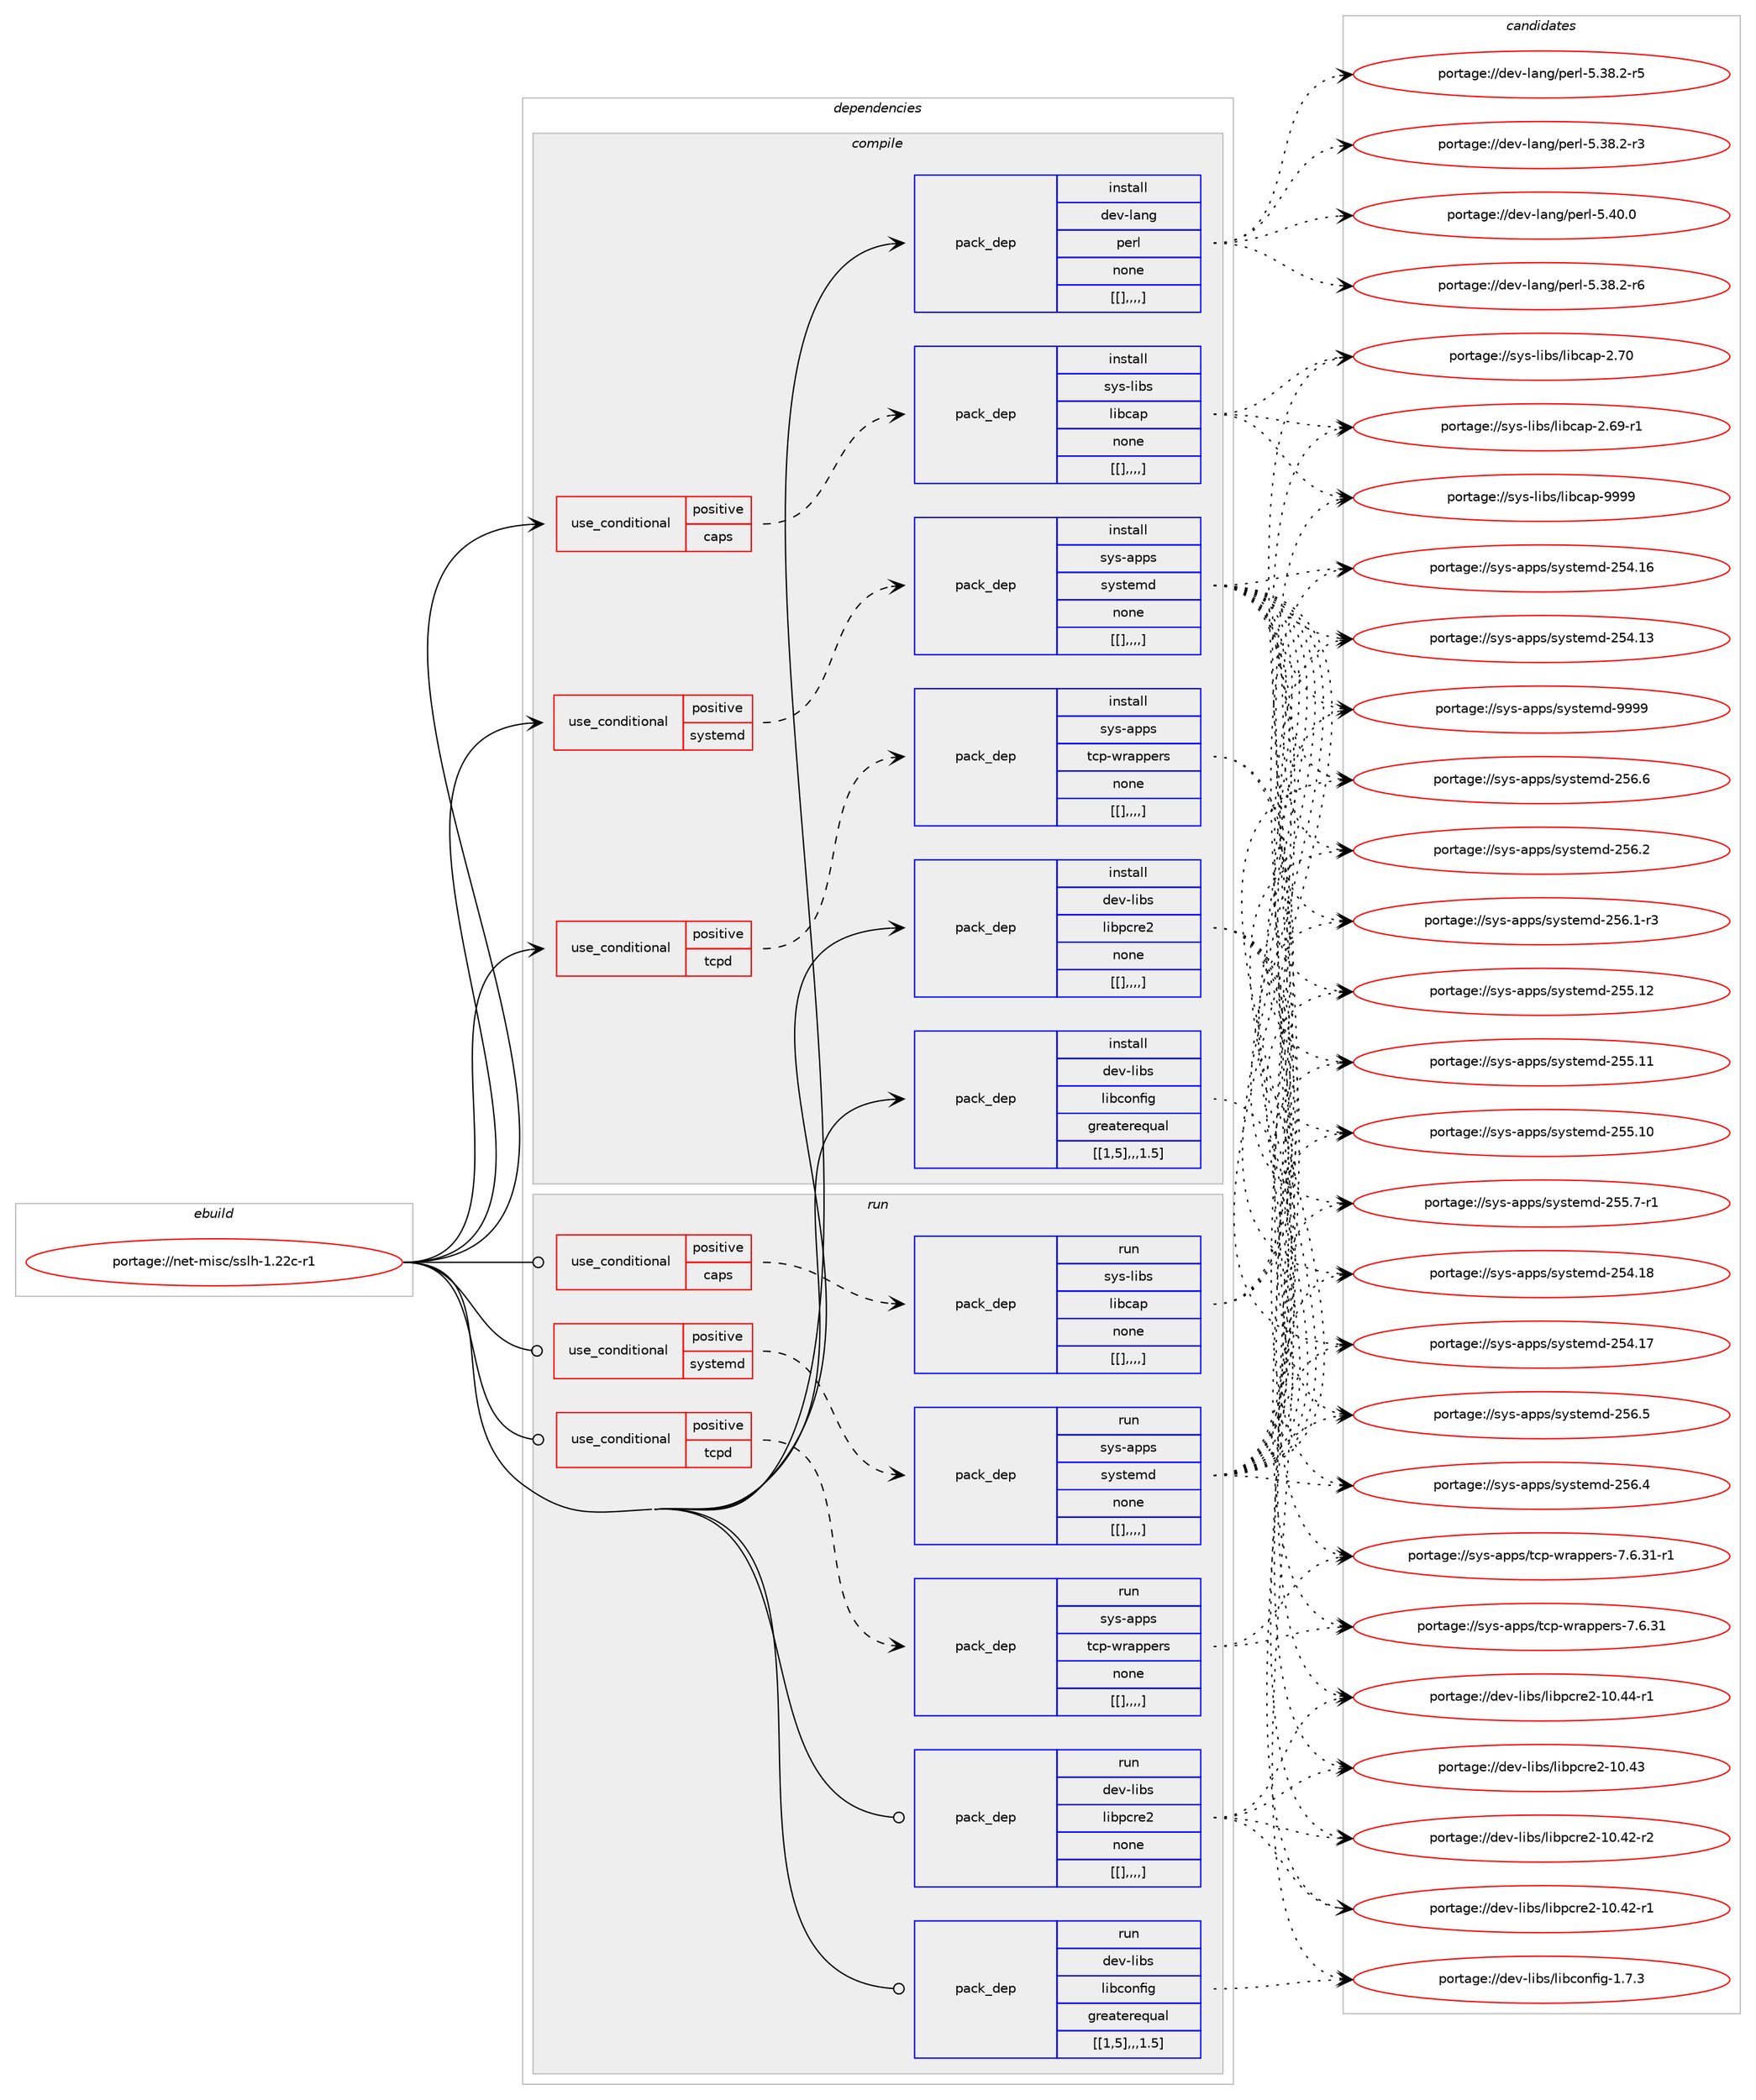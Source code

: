 digraph prolog {

# *************
# Graph options
# *************

newrank=true;
concentrate=true;
compound=true;
graph [rankdir=LR,fontname=Helvetica,fontsize=10,ranksep=1.5];#, ranksep=2.5, nodesep=0.2];
edge  [arrowhead=vee];
node  [fontname=Helvetica,fontsize=10];

# **********
# The ebuild
# **********

subgraph cluster_leftcol {
color=gray;
label=<<i>ebuild</i>>;
id [label="portage://net-misc/sslh-1.22c-r1", color=red, width=4, href="../net-misc/sslh-1.22c-r1.svg"];
}

# ****************
# The dependencies
# ****************

subgraph cluster_midcol {
color=gray;
label=<<i>dependencies</i>>;
subgraph cluster_compile {
fillcolor="#eeeeee";
style=filled;
label=<<i>compile</i>>;
subgraph cond102670 {
dependency385959 [label=<<TABLE BORDER="0" CELLBORDER="1" CELLSPACING="0" CELLPADDING="4"><TR><TD ROWSPAN="3" CELLPADDING="10">use_conditional</TD></TR><TR><TD>positive</TD></TR><TR><TD>caps</TD></TR></TABLE>>, shape=none, color=red];
subgraph pack280548 {
dependency385960 [label=<<TABLE BORDER="0" CELLBORDER="1" CELLSPACING="0" CELLPADDING="4" WIDTH="220"><TR><TD ROWSPAN="6" CELLPADDING="30">pack_dep</TD></TR><TR><TD WIDTH="110">install</TD></TR><TR><TD>sys-libs</TD></TR><TR><TD>libcap</TD></TR><TR><TD>none</TD></TR><TR><TD>[[],,,,]</TD></TR></TABLE>>, shape=none, color=blue];
}
dependency385959:e -> dependency385960:w [weight=20,style="dashed",arrowhead="vee"];
}
id:e -> dependency385959:w [weight=20,style="solid",arrowhead="vee"];
subgraph cond102671 {
dependency385961 [label=<<TABLE BORDER="0" CELLBORDER="1" CELLSPACING="0" CELLPADDING="4"><TR><TD ROWSPAN="3" CELLPADDING="10">use_conditional</TD></TR><TR><TD>positive</TD></TR><TR><TD>systemd</TD></TR></TABLE>>, shape=none, color=red];
subgraph pack280549 {
dependency385962 [label=<<TABLE BORDER="0" CELLBORDER="1" CELLSPACING="0" CELLPADDING="4" WIDTH="220"><TR><TD ROWSPAN="6" CELLPADDING="30">pack_dep</TD></TR><TR><TD WIDTH="110">install</TD></TR><TR><TD>sys-apps</TD></TR><TR><TD>systemd</TD></TR><TR><TD>none</TD></TR><TR><TD>[[],,,,]</TD></TR></TABLE>>, shape=none, color=blue];
}
dependency385961:e -> dependency385962:w [weight=20,style="dashed",arrowhead="vee"];
}
id:e -> dependency385961:w [weight=20,style="solid",arrowhead="vee"];
subgraph cond102672 {
dependency385963 [label=<<TABLE BORDER="0" CELLBORDER="1" CELLSPACING="0" CELLPADDING="4"><TR><TD ROWSPAN="3" CELLPADDING="10">use_conditional</TD></TR><TR><TD>positive</TD></TR><TR><TD>tcpd</TD></TR></TABLE>>, shape=none, color=red];
subgraph pack280550 {
dependency385964 [label=<<TABLE BORDER="0" CELLBORDER="1" CELLSPACING="0" CELLPADDING="4" WIDTH="220"><TR><TD ROWSPAN="6" CELLPADDING="30">pack_dep</TD></TR><TR><TD WIDTH="110">install</TD></TR><TR><TD>sys-apps</TD></TR><TR><TD>tcp-wrappers</TD></TR><TR><TD>none</TD></TR><TR><TD>[[],,,,]</TD></TR></TABLE>>, shape=none, color=blue];
}
dependency385963:e -> dependency385964:w [weight=20,style="dashed",arrowhead="vee"];
}
id:e -> dependency385963:w [weight=20,style="solid",arrowhead="vee"];
subgraph pack280551 {
dependency385965 [label=<<TABLE BORDER="0" CELLBORDER="1" CELLSPACING="0" CELLPADDING="4" WIDTH="220"><TR><TD ROWSPAN="6" CELLPADDING="30">pack_dep</TD></TR><TR><TD WIDTH="110">install</TD></TR><TR><TD>dev-lang</TD></TR><TR><TD>perl</TD></TR><TR><TD>none</TD></TR><TR><TD>[[],,,,]</TD></TR></TABLE>>, shape=none, color=blue];
}
id:e -> dependency385965:w [weight=20,style="solid",arrowhead="vee"];
subgraph pack280552 {
dependency385966 [label=<<TABLE BORDER="0" CELLBORDER="1" CELLSPACING="0" CELLPADDING="4" WIDTH="220"><TR><TD ROWSPAN="6" CELLPADDING="30">pack_dep</TD></TR><TR><TD WIDTH="110">install</TD></TR><TR><TD>dev-libs</TD></TR><TR><TD>libconfig</TD></TR><TR><TD>greaterequal</TD></TR><TR><TD>[[1,5],,,1.5]</TD></TR></TABLE>>, shape=none, color=blue];
}
id:e -> dependency385966:w [weight=20,style="solid",arrowhead="vee"];
subgraph pack280553 {
dependency385967 [label=<<TABLE BORDER="0" CELLBORDER="1" CELLSPACING="0" CELLPADDING="4" WIDTH="220"><TR><TD ROWSPAN="6" CELLPADDING="30">pack_dep</TD></TR><TR><TD WIDTH="110">install</TD></TR><TR><TD>dev-libs</TD></TR><TR><TD>libpcre2</TD></TR><TR><TD>none</TD></TR><TR><TD>[[],,,,]</TD></TR></TABLE>>, shape=none, color=blue];
}
id:e -> dependency385967:w [weight=20,style="solid",arrowhead="vee"];
}
subgraph cluster_compileandrun {
fillcolor="#eeeeee";
style=filled;
label=<<i>compile and run</i>>;
}
subgraph cluster_run {
fillcolor="#eeeeee";
style=filled;
label=<<i>run</i>>;
subgraph cond102673 {
dependency385968 [label=<<TABLE BORDER="0" CELLBORDER="1" CELLSPACING="0" CELLPADDING="4"><TR><TD ROWSPAN="3" CELLPADDING="10">use_conditional</TD></TR><TR><TD>positive</TD></TR><TR><TD>caps</TD></TR></TABLE>>, shape=none, color=red];
subgraph pack280554 {
dependency385969 [label=<<TABLE BORDER="0" CELLBORDER="1" CELLSPACING="0" CELLPADDING="4" WIDTH="220"><TR><TD ROWSPAN="6" CELLPADDING="30">pack_dep</TD></TR><TR><TD WIDTH="110">run</TD></TR><TR><TD>sys-libs</TD></TR><TR><TD>libcap</TD></TR><TR><TD>none</TD></TR><TR><TD>[[],,,,]</TD></TR></TABLE>>, shape=none, color=blue];
}
dependency385968:e -> dependency385969:w [weight=20,style="dashed",arrowhead="vee"];
}
id:e -> dependency385968:w [weight=20,style="solid",arrowhead="odot"];
subgraph cond102674 {
dependency385970 [label=<<TABLE BORDER="0" CELLBORDER="1" CELLSPACING="0" CELLPADDING="4"><TR><TD ROWSPAN="3" CELLPADDING="10">use_conditional</TD></TR><TR><TD>positive</TD></TR><TR><TD>systemd</TD></TR></TABLE>>, shape=none, color=red];
subgraph pack280555 {
dependency385971 [label=<<TABLE BORDER="0" CELLBORDER="1" CELLSPACING="0" CELLPADDING="4" WIDTH="220"><TR><TD ROWSPAN="6" CELLPADDING="30">pack_dep</TD></TR><TR><TD WIDTH="110">run</TD></TR><TR><TD>sys-apps</TD></TR><TR><TD>systemd</TD></TR><TR><TD>none</TD></TR><TR><TD>[[],,,,]</TD></TR></TABLE>>, shape=none, color=blue];
}
dependency385970:e -> dependency385971:w [weight=20,style="dashed",arrowhead="vee"];
}
id:e -> dependency385970:w [weight=20,style="solid",arrowhead="odot"];
subgraph cond102675 {
dependency385972 [label=<<TABLE BORDER="0" CELLBORDER="1" CELLSPACING="0" CELLPADDING="4"><TR><TD ROWSPAN="3" CELLPADDING="10">use_conditional</TD></TR><TR><TD>positive</TD></TR><TR><TD>tcpd</TD></TR></TABLE>>, shape=none, color=red];
subgraph pack280556 {
dependency385973 [label=<<TABLE BORDER="0" CELLBORDER="1" CELLSPACING="0" CELLPADDING="4" WIDTH="220"><TR><TD ROWSPAN="6" CELLPADDING="30">pack_dep</TD></TR><TR><TD WIDTH="110">run</TD></TR><TR><TD>sys-apps</TD></TR><TR><TD>tcp-wrappers</TD></TR><TR><TD>none</TD></TR><TR><TD>[[],,,,]</TD></TR></TABLE>>, shape=none, color=blue];
}
dependency385972:e -> dependency385973:w [weight=20,style="dashed",arrowhead="vee"];
}
id:e -> dependency385972:w [weight=20,style="solid",arrowhead="odot"];
subgraph pack280557 {
dependency385974 [label=<<TABLE BORDER="0" CELLBORDER="1" CELLSPACING="0" CELLPADDING="4" WIDTH="220"><TR><TD ROWSPAN="6" CELLPADDING="30">pack_dep</TD></TR><TR><TD WIDTH="110">run</TD></TR><TR><TD>dev-libs</TD></TR><TR><TD>libconfig</TD></TR><TR><TD>greaterequal</TD></TR><TR><TD>[[1,5],,,1.5]</TD></TR></TABLE>>, shape=none, color=blue];
}
id:e -> dependency385974:w [weight=20,style="solid",arrowhead="odot"];
subgraph pack280558 {
dependency385975 [label=<<TABLE BORDER="0" CELLBORDER="1" CELLSPACING="0" CELLPADDING="4" WIDTH="220"><TR><TD ROWSPAN="6" CELLPADDING="30">pack_dep</TD></TR><TR><TD WIDTH="110">run</TD></TR><TR><TD>dev-libs</TD></TR><TR><TD>libpcre2</TD></TR><TR><TD>none</TD></TR><TR><TD>[[],,,,]</TD></TR></TABLE>>, shape=none, color=blue];
}
id:e -> dependency385975:w [weight=20,style="solid",arrowhead="odot"];
}
}

# **************
# The candidates
# **************

subgraph cluster_choices {
rank=same;
color=gray;
label=<<i>candidates</i>>;

subgraph choice280548 {
color=black;
nodesep=1;
choice1151211154510810598115471081059899971124557575757 [label="portage://sys-libs/libcap-9999", color=red, width=4,href="../sys-libs/libcap-9999.svg"];
choice1151211154510810598115471081059899971124550465548 [label="portage://sys-libs/libcap-2.70", color=red, width=4,href="../sys-libs/libcap-2.70.svg"];
choice11512111545108105981154710810598999711245504654574511449 [label="portage://sys-libs/libcap-2.69-r1", color=red, width=4,href="../sys-libs/libcap-2.69-r1.svg"];
dependency385960:e -> choice1151211154510810598115471081059899971124557575757:w [style=dotted,weight="100"];
dependency385960:e -> choice1151211154510810598115471081059899971124550465548:w [style=dotted,weight="100"];
dependency385960:e -> choice11512111545108105981154710810598999711245504654574511449:w [style=dotted,weight="100"];
}
subgraph choice280549 {
color=black;
nodesep=1;
choice1151211154597112112115471151211151161011091004557575757 [label="portage://sys-apps/systemd-9999", color=red, width=4,href="../sys-apps/systemd-9999.svg"];
choice115121115459711211211547115121115116101109100455053544654 [label="portage://sys-apps/systemd-256.6", color=red, width=4,href="../sys-apps/systemd-256.6.svg"];
choice115121115459711211211547115121115116101109100455053544653 [label="portage://sys-apps/systemd-256.5", color=red, width=4,href="../sys-apps/systemd-256.5.svg"];
choice115121115459711211211547115121115116101109100455053544652 [label="portage://sys-apps/systemd-256.4", color=red, width=4,href="../sys-apps/systemd-256.4.svg"];
choice115121115459711211211547115121115116101109100455053544650 [label="portage://sys-apps/systemd-256.2", color=red, width=4,href="../sys-apps/systemd-256.2.svg"];
choice1151211154597112112115471151211151161011091004550535446494511451 [label="portage://sys-apps/systemd-256.1-r3", color=red, width=4,href="../sys-apps/systemd-256.1-r3.svg"];
choice11512111545971121121154711512111511610110910045505353464950 [label="portage://sys-apps/systemd-255.12", color=red, width=4,href="../sys-apps/systemd-255.12.svg"];
choice11512111545971121121154711512111511610110910045505353464949 [label="portage://sys-apps/systemd-255.11", color=red, width=4,href="../sys-apps/systemd-255.11.svg"];
choice11512111545971121121154711512111511610110910045505353464948 [label="portage://sys-apps/systemd-255.10", color=red, width=4,href="../sys-apps/systemd-255.10.svg"];
choice1151211154597112112115471151211151161011091004550535346554511449 [label="portage://sys-apps/systemd-255.7-r1", color=red, width=4,href="../sys-apps/systemd-255.7-r1.svg"];
choice11512111545971121121154711512111511610110910045505352464956 [label="portage://sys-apps/systemd-254.18", color=red, width=4,href="../sys-apps/systemd-254.18.svg"];
choice11512111545971121121154711512111511610110910045505352464955 [label="portage://sys-apps/systemd-254.17", color=red, width=4,href="../sys-apps/systemd-254.17.svg"];
choice11512111545971121121154711512111511610110910045505352464954 [label="portage://sys-apps/systemd-254.16", color=red, width=4,href="../sys-apps/systemd-254.16.svg"];
choice11512111545971121121154711512111511610110910045505352464951 [label="portage://sys-apps/systemd-254.13", color=red, width=4,href="../sys-apps/systemd-254.13.svg"];
dependency385962:e -> choice1151211154597112112115471151211151161011091004557575757:w [style=dotted,weight="100"];
dependency385962:e -> choice115121115459711211211547115121115116101109100455053544654:w [style=dotted,weight="100"];
dependency385962:e -> choice115121115459711211211547115121115116101109100455053544653:w [style=dotted,weight="100"];
dependency385962:e -> choice115121115459711211211547115121115116101109100455053544652:w [style=dotted,weight="100"];
dependency385962:e -> choice115121115459711211211547115121115116101109100455053544650:w [style=dotted,weight="100"];
dependency385962:e -> choice1151211154597112112115471151211151161011091004550535446494511451:w [style=dotted,weight="100"];
dependency385962:e -> choice11512111545971121121154711512111511610110910045505353464950:w [style=dotted,weight="100"];
dependency385962:e -> choice11512111545971121121154711512111511610110910045505353464949:w [style=dotted,weight="100"];
dependency385962:e -> choice11512111545971121121154711512111511610110910045505353464948:w [style=dotted,weight="100"];
dependency385962:e -> choice1151211154597112112115471151211151161011091004550535346554511449:w [style=dotted,weight="100"];
dependency385962:e -> choice11512111545971121121154711512111511610110910045505352464956:w [style=dotted,weight="100"];
dependency385962:e -> choice11512111545971121121154711512111511610110910045505352464955:w [style=dotted,weight="100"];
dependency385962:e -> choice11512111545971121121154711512111511610110910045505352464954:w [style=dotted,weight="100"];
dependency385962:e -> choice11512111545971121121154711512111511610110910045505352464951:w [style=dotted,weight="100"];
}
subgraph choice280550 {
color=black;
nodesep=1;
choice115121115459711211211547116991124511911497112112101114115455546544651494511449 [label="portage://sys-apps/tcp-wrappers-7.6.31-r1", color=red, width=4,href="../sys-apps/tcp-wrappers-7.6.31-r1.svg"];
choice11512111545971121121154711699112451191149711211210111411545554654465149 [label="portage://sys-apps/tcp-wrappers-7.6.31", color=red, width=4,href="../sys-apps/tcp-wrappers-7.6.31.svg"];
dependency385964:e -> choice115121115459711211211547116991124511911497112112101114115455546544651494511449:w [style=dotted,weight="100"];
dependency385964:e -> choice11512111545971121121154711699112451191149711211210111411545554654465149:w [style=dotted,weight="100"];
}
subgraph choice280551 {
color=black;
nodesep=1;
choice10010111845108971101034711210111410845534652484648 [label="portage://dev-lang/perl-5.40.0", color=red, width=4,href="../dev-lang/perl-5.40.0.svg"];
choice100101118451089711010347112101114108455346515646504511454 [label="portage://dev-lang/perl-5.38.2-r6", color=red, width=4,href="../dev-lang/perl-5.38.2-r6.svg"];
choice100101118451089711010347112101114108455346515646504511453 [label="portage://dev-lang/perl-5.38.2-r5", color=red, width=4,href="../dev-lang/perl-5.38.2-r5.svg"];
choice100101118451089711010347112101114108455346515646504511451 [label="portage://dev-lang/perl-5.38.2-r3", color=red, width=4,href="../dev-lang/perl-5.38.2-r3.svg"];
dependency385965:e -> choice10010111845108971101034711210111410845534652484648:w [style=dotted,weight="100"];
dependency385965:e -> choice100101118451089711010347112101114108455346515646504511454:w [style=dotted,weight="100"];
dependency385965:e -> choice100101118451089711010347112101114108455346515646504511453:w [style=dotted,weight="100"];
dependency385965:e -> choice100101118451089711010347112101114108455346515646504511451:w [style=dotted,weight="100"];
}
subgraph choice280552 {
color=black;
nodesep=1;
choice1001011184510810598115471081059899111110102105103454946554651 [label="portage://dev-libs/libconfig-1.7.3", color=red, width=4,href="../dev-libs/libconfig-1.7.3.svg"];
dependency385966:e -> choice1001011184510810598115471081059899111110102105103454946554651:w [style=dotted,weight="100"];
}
subgraph choice280553 {
color=black;
nodesep=1;
choice1001011184510810598115471081059811299114101504549484652524511449 [label="portage://dev-libs/libpcre2-10.44-r1", color=red, width=4,href="../dev-libs/libpcre2-10.44-r1.svg"];
choice100101118451081059811547108105981129911410150454948465251 [label="portage://dev-libs/libpcre2-10.43", color=red, width=4,href="../dev-libs/libpcre2-10.43.svg"];
choice1001011184510810598115471081059811299114101504549484652504511450 [label="portage://dev-libs/libpcre2-10.42-r2", color=red, width=4,href="../dev-libs/libpcre2-10.42-r2.svg"];
choice1001011184510810598115471081059811299114101504549484652504511449 [label="portage://dev-libs/libpcre2-10.42-r1", color=red, width=4,href="../dev-libs/libpcre2-10.42-r1.svg"];
dependency385967:e -> choice1001011184510810598115471081059811299114101504549484652524511449:w [style=dotted,weight="100"];
dependency385967:e -> choice100101118451081059811547108105981129911410150454948465251:w [style=dotted,weight="100"];
dependency385967:e -> choice1001011184510810598115471081059811299114101504549484652504511450:w [style=dotted,weight="100"];
dependency385967:e -> choice1001011184510810598115471081059811299114101504549484652504511449:w [style=dotted,weight="100"];
}
subgraph choice280554 {
color=black;
nodesep=1;
choice1151211154510810598115471081059899971124557575757 [label="portage://sys-libs/libcap-9999", color=red, width=4,href="../sys-libs/libcap-9999.svg"];
choice1151211154510810598115471081059899971124550465548 [label="portage://sys-libs/libcap-2.70", color=red, width=4,href="../sys-libs/libcap-2.70.svg"];
choice11512111545108105981154710810598999711245504654574511449 [label="portage://sys-libs/libcap-2.69-r1", color=red, width=4,href="../sys-libs/libcap-2.69-r1.svg"];
dependency385969:e -> choice1151211154510810598115471081059899971124557575757:w [style=dotted,weight="100"];
dependency385969:e -> choice1151211154510810598115471081059899971124550465548:w [style=dotted,weight="100"];
dependency385969:e -> choice11512111545108105981154710810598999711245504654574511449:w [style=dotted,weight="100"];
}
subgraph choice280555 {
color=black;
nodesep=1;
choice1151211154597112112115471151211151161011091004557575757 [label="portage://sys-apps/systemd-9999", color=red, width=4,href="../sys-apps/systemd-9999.svg"];
choice115121115459711211211547115121115116101109100455053544654 [label="portage://sys-apps/systemd-256.6", color=red, width=4,href="../sys-apps/systemd-256.6.svg"];
choice115121115459711211211547115121115116101109100455053544653 [label="portage://sys-apps/systemd-256.5", color=red, width=4,href="../sys-apps/systemd-256.5.svg"];
choice115121115459711211211547115121115116101109100455053544652 [label="portage://sys-apps/systemd-256.4", color=red, width=4,href="../sys-apps/systemd-256.4.svg"];
choice115121115459711211211547115121115116101109100455053544650 [label="portage://sys-apps/systemd-256.2", color=red, width=4,href="../sys-apps/systemd-256.2.svg"];
choice1151211154597112112115471151211151161011091004550535446494511451 [label="portage://sys-apps/systemd-256.1-r3", color=red, width=4,href="../sys-apps/systemd-256.1-r3.svg"];
choice11512111545971121121154711512111511610110910045505353464950 [label="portage://sys-apps/systemd-255.12", color=red, width=4,href="../sys-apps/systemd-255.12.svg"];
choice11512111545971121121154711512111511610110910045505353464949 [label="portage://sys-apps/systemd-255.11", color=red, width=4,href="../sys-apps/systemd-255.11.svg"];
choice11512111545971121121154711512111511610110910045505353464948 [label="portage://sys-apps/systemd-255.10", color=red, width=4,href="../sys-apps/systemd-255.10.svg"];
choice1151211154597112112115471151211151161011091004550535346554511449 [label="portage://sys-apps/systemd-255.7-r1", color=red, width=4,href="../sys-apps/systemd-255.7-r1.svg"];
choice11512111545971121121154711512111511610110910045505352464956 [label="portage://sys-apps/systemd-254.18", color=red, width=4,href="../sys-apps/systemd-254.18.svg"];
choice11512111545971121121154711512111511610110910045505352464955 [label="portage://sys-apps/systemd-254.17", color=red, width=4,href="../sys-apps/systemd-254.17.svg"];
choice11512111545971121121154711512111511610110910045505352464954 [label="portage://sys-apps/systemd-254.16", color=red, width=4,href="../sys-apps/systemd-254.16.svg"];
choice11512111545971121121154711512111511610110910045505352464951 [label="portage://sys-apps/systemd-254.13", color=red, width=4,href="../sys-apps/systemd-254.13.svg"];
dependency385971:e -> choice1151211154597112112115471151211151161011091004557575757:w [style=dotted,weight="100"];
dependency385971:e -> choice115121115459711211211547115121115116101109100455053544654:w [style=dotted,weight="100"];
dependency385971:e -> choice115121115459711211211547115121115116101109100455053544653:w [style=dotted,weight="100"];
dependency385971:e -> choice115121115459711211211547115121115116101109100455053544652:w [style=dotted,weight="100"];
dependency385971:e -> choice115121115459711211211547115121115116101109100455053544650:w [style=dotted,weight="100"];
dependency385971:e -> choice1151211154597112112115471151211151161011091004550535446494511451:w [style=dotted,weight="100"];
dependency385971:e -> choice11512111545971121121154711512111511610110910045505353464950:w [style=dotted,weight="100"];
dependency385971:e -> choice11512111545971121121154711512111511610110910045505353464949:w [style=dotted,weight="100"];
dependency385971:e -> choice11512111545971121121154711512111511610110910045505353464948:w [style=dotted,weight="100"];
dependency385971:e -> choice1151211154597112112115471151211151161011091004550535346554511449:w [style=dotted,weight="100"];
dependency385971:e -> choice11512111545971121121154711512111511610110910045505352464956:w [style=dotted,weight="100"];
dependency385971:e -> choice11512111545971121121154711512111511610110910045505352464955:w [style=dotted,weight="100"];
dependency385971:e -> choice11512111545971121121154711512111511610110910045505352464954:w [style=dotted,weight="100"];
dependency385971:e -> choice11512111545971121121154711512111511610110910045505352464951:w [style=dotted,weight="100"];
}
subgraph choice280556 {
color=black;
nodesep=1;
choice115121115459711211211547116991124511911497112112101114115455546544651494511449 [label="portage://sys-apps/tcp-wrappers-7.6.31-r1", color=red, width=4,href="../sys-apps/tcp-wrappers-7.6.31-r1.svg"];
choice11512111545971121121154711699112451191149711211210111411545554654465149 [label="portage://sys-apps/tcp-wrappers-7.6.31", color=red, width=4,href="../sys-apps/tcp-wrappers-7.6.31.svg"];
dependency385973:e -> choice115121115459711211211547116991124511911497112112101114115455546544651494511449:w [style=dotted,weight="100"];
dependency385973:e -> choice11512111545971121121154711699112451191149711211210111411545554654465149:w [style=dotted,weight="100"];
}
subgraph choice280557 {
color=black;
nodesep=1;
choice1001011184510810598115471081059899111110102105103454946554651 [label="portage://dev-libs/libconfig-1.7.3", color=red, width=4,href="../dev-libs/libconfig-1.7.3.svg"];
dependency385974:e -> choice1001011184510810598115471081059899111110102105103454946554651:w [style=dotted,weight="100"];
}
subgraph choice280558 {
color=black;
nodesep=1;
choice1001011184510810598115471081059811299114101504549484652524511449 [label="portage://dev-libs/libpcre2-10.44-r1", color=red, width=4,href="../dev-libs/libpcre2-10.44-r1.svg"];
choice100101118451081059811547108105981129911410150454948465251 [label="portage://dev-libs/libpcre2-10.43", color=red, width=4,href="../dev-libs/libpcre2-10.43.svg"];
choice1001011184510810598115471081059811299114101504549484652504511450 [label="portage://dev-libs/libpcre2-10.42-r2", color=red, width=4,href="../dev-libs/libpcre2-10.42-r2.svg"];
choice1001011184510810598115471081059811299114101504549484652504511449 [label="portage://dev-libs/libpcre2-10.42-r1", color=red, width=4,href="../dev-libs/libpcre2-10.42-r1.svg"];
dependency385975:e -> choice1001011184510810598115471081059811299114101504549484652524511449:w [style=dotted,weight="100"];
dependency385975:e -> choice100101118451081059811547108105981129911410150454948465251:w [style=dotted,weight="100"];
dependency385975:e -> choice1001011184510810598115471081059811299114101504549484652504511450:w [style=dotted,weight="100"];
dependency385975:e -> choice1001011184510810598115471081059811299114101504549484652504511449:w [style=dotted,weight="100"];
}
}

}
